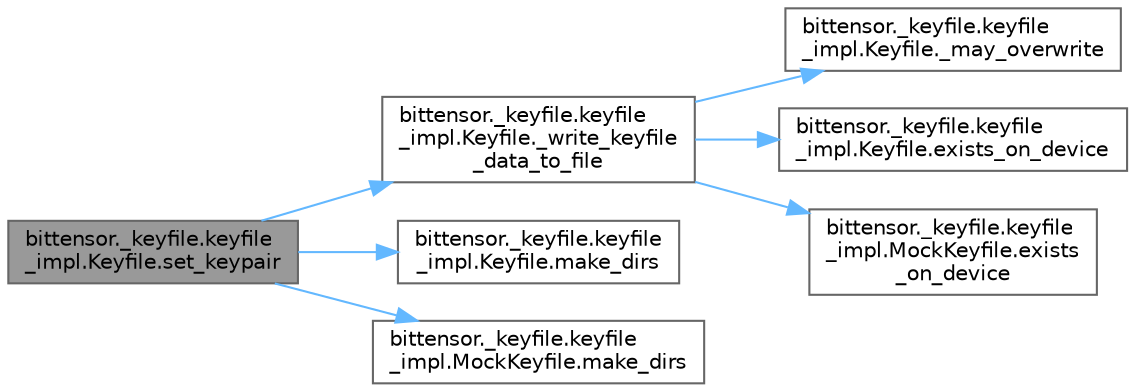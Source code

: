 digraph "bittensor._keyfile.keyfile_impl.Keyfile.set_keypair"
{
 // LATEX_PDF_SIZE
  bgcolor="transparent";
  edge [fontname=Helvetica,fontsize=10,labelfontname=Helvetica,labelfontsize=10];
  node [fontname=Helvetica,fontsize=10,shape=box,height=0.2,width=0.4];
  rankdir="LR";
  Node1 [label="bittensor._keyfile.keyfile\l_impl.Keyfile.set_keypair",height=0.2,width=0.4,color="gray40", fillcolor="grey60", style="filled", fontcolor="black",tooltip=" "];
  Node1 -> Node2 [color="steelblue1",style="solid"];
  Node2 [label="bittensor._keyfile.keyfile\l_impl.Keyfile._write_keyfile\l_data_to_file",height=0.2,width=0.4,color="grey40", fillcolor="white", style="filled",URL="$classbittensor_1_1__keyfile_1_1keyfile__impl_1_1_keyfile.html#a99174e45bad19a8d43023cd17d5f3ce5",tooltip=" "];
  Node2 -> Node3 [color="steelblue1",style="solid"];
  Node3 [label="bittensor._keyfile.keyfile\l_impl.Keyfile._may_overwrite",height=0.2,width=0.4,color="grey40", fillcolor="white", style="filled",URL="$classbittensor_1_1__keyfile_1_1keyfile__impl_1_1_keyfile.html#ad1fc6e07b90a2ff78488d4a3b115b70f",tooltip=" "];
  Node2 -> Node4 [color="steelblue1",style="solid"];
  Node4 [label="bittensor._keyfile.keyfile\l_impl.Keyfile.exists_on_device",height=0.2,width=0.4,color="grey40", fillcolor="white", style="filled",URL="$classbittensor_1_1__keyfile_1_1keyfile__impl_1_1_keyfile.html#aae61dd8080aa8b20c16906bd55e40200",tooltip=" "];
  Node2 -> Node5 [color="steelblue1",style="solid"];
  Node5 [label="bittensor._keyfile.keyfile\l_impl.MockKeyfile.exists\l_on_device",height=0.2,width=0.4,color="grey40", fillcolor="white", style="filled",URL="$classbittensor_1_1__keyfile_1_1keyfile__impl_1_1_mock_keyfile.html#ad2c8658adce5f7ec145d0078a4c78b31",tooltip=" "];
  Node1 -> Node6 [color="steelblue1",style="solid"];
  Node6 [label="bittensor._keyfile.keyfile\l_impl.Keyfile.make_dirs",height=0.2,width=0.4,color="grey40", fillcolor="white", style="filled",URL="$classbittensor_1_1__keyfile_1_1keyfile__impl_1_1_keyfile.html#a0d8dd9d1339cd24982500afdc7964546",tooltip=" "];
  Node1 -> Node7 [color="steelblue1",style="solid"];
  Node7 [label="bittensor._keyfile.keyfile\l_impl.MockKeyfile.make_dirs",height=0.2,width=0.4,color="grey40", fillcolor="white", style="filled",URL="$classbittensor_1_1__keyfile_1_1keyfile__impl_1_1_mock_keyfile.html#a3407db0aad0df4442bf418fa5f1ddb7d",tooltip=" "];
}

